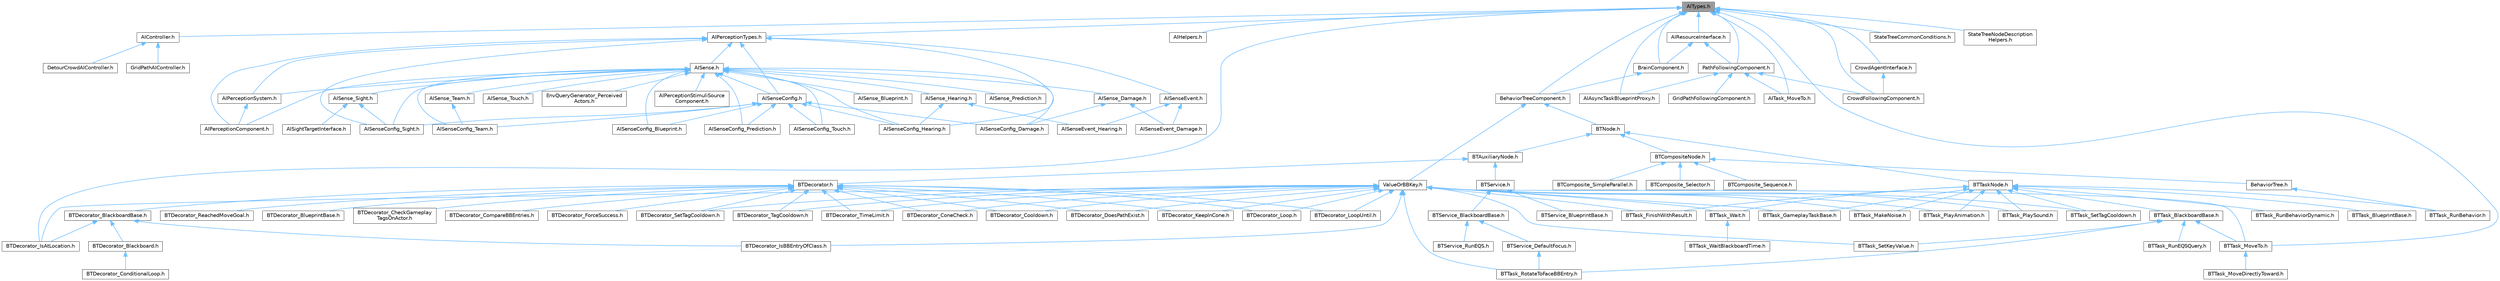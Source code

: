 digraph "AITypes.h"
{
 // INTERACTIVE_SVG=YES
 // LATEX_PDF_SIZE
  bgcolor="transparent";
  edge [fontname=Helvetica,fontsize=10,labelfontname=Helvetica,labelfontsize=10];
  node [fontname=Helvetica,fontsize=10,shape=box,height=0.2,width=0.4];
  Node1 [id="Node000001",label="AITypes.h",height=0.2,width=0.4,color="gray40", fillcolor="grey60", style="filled", fontcolor="black",tooltip=" "];
  Node1 -> Node2 [id="edge1_Node000001_Node000002",dir="back",color="steelblue1",style="solid",tooltip=" "];
  Node2 [id="Node000002",label="AIAsyncTaskBlueprintProxy.h",height=0.2,width=0.4,color="grey40", fillcolor="white", style="filled",URL="$db/d07/AIAsyncTaskBlueprintProxy_8h.html",tooltip=" "];
  Node1 -> Node3 [id="edge2_Node000001_Node000003",dir="back",color="steelblue1",style="solid",tooltip=" "];
  Node3 [id="Node000003",label="AIController.h",height=0.2,width=0.4,color="grey40", fillcolor="white", style="filled",URL="$d7/dd8/AIController_8h.html",tooltip=" "];
  Node3 -> Node4 [id="edge3_Node000003_Node000004",dir="back",color="steelblue1",style="solid",tooltip=" "];
  Node4 [id="Node000004",label="DetourCrowdAIController.h",height=0.2,width=0.4,color="grey40", fillcolor="white", style="filled",URL="$d0/d1e/DetourCrowdAIController_8h.html",tooltip=" "];
  Node3 -> Node5 [id="edge4_Node000003_Node000005",dir="back",color="steelblue1",style="solid",tooltip=" "];
  Node5 [id="Node000005",label="GridPathAIController.h",height=0.2,width=0.4,color="grey40", fillcolor="white", style="filled",URL="$d9/daa/GridPathAIController_8h.html",tooltip=" "];
  Node1 -> Node6 [id="edge5_Node000001_Node000006",dir="back",color="steelblue1",style="solid",tooltip=" "];
  Node6 [id="Node000006",label="AIHelpers.h",height=0.2,width=0.4,color="grey40", fillcolor="white", style="filled",URL="$d1/d0d/AIHelpers_8h.html",tooltip=" "];
  Node1 -> Node7 [id="edge6_Node000001_Node000007",dir="back",color="steelblue1",style="solid",tooltip=" "];
  Node7 [id="Node000007",label="AIPerceptionTypes.h",height=0.2,width=0.4,color="grey40", fillcolor="white", style="filled",URL="$de/d00/AIPerceptionTypes_8h.html",tooltip=" "];
  Node7 -> Node8 [id="edge7_Node000007_Node000008",dir="back",color="steelblue1",style="solid",tooltip=" "];
  Node8 [id="Node000008",label="AIPerceptionComponent.h",height=0.2,width=0.4,color="grey40", fillcolor="white", style="filled",URL="$d6/d0a/AIPerceptionComponent_8h.html",tooltip=" "];
  Node7 -> Node9 [id="edge8_Node000007_Node000009",dir="back",color="steelblue1",style="solid",tooltip=" "];
  Node9 [id="Node000009",label="AIPerceptionSystem.h",height=0.2,width=0.4,color="grey40", fillcolor="white", style="filled",URL="$d0/d08/AIPerceptionSystem_8h.html",tooltip=" "];
  Node9 -> Node8 [id="edge9_Node000009_Node000008",dir="back",color="steelblue1",style="solid",tooltip=" "];
  Node7 -> Node10 [id="edge10_Node000007_Node000010",dir="back",color="steelblue1",style="solid",tooltip=" "];
  Node10 [id="Node000010",label="AISense.h",height=0.2,width=0.4,color="grey40", fillcolor="white", style="filled",URL="$d3/dbd/AISense_8h.html",tooltip=" "];
  Node10 -> Node8 [id="edge11_Node000010_Node000008",dir="back",color="steelblue1",style="solid",tooltip=" "];
  Node10 -> Node11 [id="edge12_Node000010_Node000011",dir="back",color="steelblue1",style="solid",tooltip=" "];
  Node11 [id="Node000011",label="AIPerceptionStimuliSource\lComponent.h",height=0.2,width=0.4,color="grey40", fillcolor="white", style="filled",URL="$df/da3/AIPerceptionStimuliSourceComponent_8h.html",tooltip=" "];
  Node10 -> Node9 [id="edge13_Node000010_Node000009",dir="back",color="steelblue1",style="solid",tooltip=" "];
  Node10 -> Node12 [id="edge14_Node000010_Node000012",dir="back",color="steelblue1",style="solid",tooltip=" "];
  Node12 [id="Node000012",label="AISenseConfig.h",height=0.2,width=0.4,color="grey40", fillcolor="white", style="filled",URL="$d4/d73/AISenseConfig_8h.html",tooltip=" "];
  Node12 -> Node13 [id="edge15_Node000012_Node000013",dir="back",color="steelblue1",style="solid",tooltip=" "];
  Node13 [id="Node000013",label="AISenseConfig_Blueprint.h",height=0.2,width=0.4,color="grey40", fillcolor="white", style="filled",URL="$d7/ddf/AISenseConfig__Blueprint_8h.html",tooltip=" "];
  Node12 -> Node14 [id="edge16_Node000012_Node000014",dir="back",color="steelblue1",style="solid",tooltip=" "];
  Node14 [id="Node000014",label="AISenseConfig_Damage.h",height=0.2,width=0.4,color="grey40", fillcolor="white", style="filled",URL="$d4/d13/AISenseConfig__Damage_8h.html",tooltip=" "];
  Node12 -> Node15 [id="edge17_Node000012_Node000015",dir="back",color="steelblue1",style="solid",tooltip=" "];
  Node15 [id="Node000015",label="AISenseConfig_Hearing.h",height=0.2,width=0.4,color="grey40", fillcolor="white", style="filled",URL="$df/d81/AISenseConfig__Hearing_8h.html",tooltip=" "];
  Node12 -> Node16 [id="edge18_Node000012_Node000016",dir="back",color="steelblue1",style="solid",tooltip=" "];
  Node16 [id="Node000016",label="AISenseConfig_Prediction.h",height=0.2,width=0.4,color="grey40", fillcolor="white", style="filled",URL="$d2/d6e/AISenseConfig__Prediction_8h.html",tooltip=" "];
  Node12 -> Node17 [id="edge19_Node000012_Node000017",dir="back",color="steelblue1",style="solid",tooltip=" "];
  Node17 [id="Node000017",label="AISenseConfig_Sight.h",height=0.2,width=0.4,color="grey40", fillcolor="white", style="filled",URL="$d7/d17/AISenseConfig__Sight_8h.html",tooltip=" "];
  Node12 -> Node18 [id="edge20_Node000012_Node000018",dir="back",color="steelblue1",style="solid",tooltip=" "];
  Node18 [id="Node000018",label="AISenseConfig_Team.h",height=0.2,width=0.4,color="grey40", fillcolor="white", style="filled",URL="$dc/daf/AISenseConfig__Team_8h.html",tooltip=" "];
  Node12 -> Node19 [id="edge21_Node000012_Node000019",dir="back",color="steelblue1",style="solid",tooltip=" "];
  Node19 [id="Node000019",label="AISenseConfig_Touch.h",height=0.2,width=0.4,color="grey40", fillcolor="white", style="filled",URL="$df/d3a/AISenseConfig__Touch_8h.html",tooltip=" "];
  Node10 -> Node13 [id="edge22_Node000010_Node000013",dir="back",color="steelblue1",style="solid",tooltip=" "];
  Node10 -> Node14 [id="edge23_Node000010_Node000014",dir="back",color="steelblue1",style="solid",tooltip=" "];
  Node10 -> Node15 [id="edge24_Node000010_Node000015",dir="back",color="steelblue1",style="solid",tooltip=" "];
  Node10 -> Node16 [id="edge25_Node000010_Node000016",dir="back",color="steelblue1",style="solid",tooltip=" "];
  Node10 -> Node17 [id="edge26_Node000010_Node000017",dir="back",color="steelblue1",style="solid",tooltip=" "];
  Node10 -> Node18 [id="edge27_Node000010_Node000018",dir="back",color="steelblue1",style="solid",tooltip=" "];
  Node10 -> Node19 [id="edge28_Node000010_Node000019",dir="back",color="steelblue1",style="solid",tooltip=" "];
  Node10 -> Node20 [id="edge29_Node000010_Node000020",dir="back",color="steelblue1",style="solid",tooltip=" "];
  Node20 [id="Node000020",label="AISense_Blueprint.h",height=0.2,width=0.4,color="grey40", fillcolor="white", style="filled",URL="$d6/d30/AISense__Blueprint_8h.html",tooltip=" "];
  Node10 -> Node21 [id="edge30_Node000010_Node000021",dir="back",color="steelblue1",style="solid",tooltip=" "];
  Node21 [id="Node000021",label="AISense_Damage.h",height=0.2,width=0.4,color="grey40", fillcolor="white", style="filled",URL="$dd/d37/AISense__Damage_8h.html",tooltip=" "];
  Node21 -> Node14 [id="edge31_Node000021_Node000014",dir="back",color="steelblue1",style="solid",tooltip=" "];
  Node21 -> Node22 [id="edge32_Node000021_Node000022",dir="back",color="steelblue1",style="solid",tooltip=" "];
  Node22 [id="Node000022",label="AISenseEvent_Damage.h",height=0.2,width=0.4,color="grey40", fillcolor="white", style="filled",URL="$db/d23/AISenseEvent__Damage_8h.html",tooltip=" "];
  Node10 -> Node23 [id="edge33_Node000010_Node000023",dir="back",color="steelblue1",style="solid",tooltip=" "];
  Node23 [id="Node000023",label="AISense_Hearing.h",height=0.2,width=0.4,color="grey40", fillcolor="white", style="filled",URL="$dc/d03/AISense__Hearing_8h.html",tooltip=" "];
  Node23 -> Node15 [id="edge34_Node000023_Node000015",dir="back",color="steelblue1",style="solid",tooltip=" "];
  Node23 -> Node24 [id="edge35_Node000023_Node000024",dir="back",color="steelblue1",style="solid",tooltip=" "];
  Node24 [id="Node000024",label="AISenseEvent_Hearing.h",height=0.2,width=0.4,color="grey40", fillcolor="white", style="filled",URL="$df/d3a/AISenseEvent__Hearing_8h.html",tooltip=" "];
  Node10 -> Node25 [id="edge36_Node000010_Node000025",dir="back",color="steelblue1",style="solid",tooltip=" "];
  Node25 [id="Node000025",label="AISense_Prediction.h",height=0.2,width=0.4,color="grey40", fillcolor="white", style="filled",URL="$d4/de0/AISense__Prediction_8h.html",tooltip=" "];
  Node10 -> Node26 [id="edge37_Node000010_Node000026",dir="back",color="steelblue1",style="solid",tooltip=" "];
  Node26 [id="Node000026",label="AISense_Sight.h",height=0.2,width=0.4,color="grey40", fillcolor="white", style="filled",URL="$d7/d6f/AISense__Sight_8h.html",tooltip=" "];
  Node26 -> Node17 [id="edge38_Node000026_Node000017",dir="back",color="steelblue1",style="solid",tooltip=" "];
  Node26 -> Node27 [id="edge39_Node000026_Node000027",dir="back",color="steelblue1",style="solid",tooltip=" "];
  Node27 [id="Node000027",label="AISightTargetInterface.h",height=0.2,width=0.4,color="grey40", fillcolor="white", style="filled",URL="$d0/dd7/AISightTargetInterface_8h.html",tooltip=" "];
  Node10 -> Node28 [id="edge40_Node000010_Node000028",dir="back",color="steelblue1",style="solid",tooltip=" "];
  Node28 [id="Node000028",label="AISense_Team.h",height=0.2,width=0.4,color="grey40", fillcolor="white", style="filled",URL="$d7/d7a/AISense__Team_8h.html",tooltip=" "];
  Node28 -> Node18 [id="edge41_Node000028_Node000018",dir="back",color="steelblue1",style="solid",tooltip=" "];
  Node10 -> Node29 [id="edge42_Node000010_Node000029",dir="back",color="steelblue1",style="solid",tooltip=" "];
  Node29 [id="Node000029",label="AISense_Touch.h",height=0.2,width=0.4,color="grey40", fillcolor="white", style="filled",URL="$d6/db4/AISense__Touch_8h.html",tooltip=" "];
  Node10 -> Node30 [id="edge43_Node000010_Node000030",dir="back",color="steelblue1",style="solid",tooltip=" "];
  Node30 [id="Node000030",label="EnvQueryGenerator_Perceived\lActors.h",height=0.2,width=0.4,color="grey40", fillcolor="white", style="filled",URL="$db/d42/EnvQueryGenerator__PerceivedActors_8h.html",tooltip=" "];
  Node7 -> Node12 [id="edge44_Node000007_Node000012",dir="back",color="steelblue1",style="solid",tooltip=" "];
  Node7 -> Node15 [id="edge45_Node000007_Node000015",dir="back",color="steelblue1",style="solid",tooltip=" "];
  Node7 -> Node17 [id="edge46_Node000007_Node000017",dir="back",color="steelblue1",style="solid",tooltip=" "];
  Node7 -> Node31 [id="edge47_Node000007_Node000031",dir="back",color="steelblue1",style="solid",tooltip=" "];
  Node31 [id="Node000031",label="AISenseEvent.h",height=0.2,width=0.4,color="grey40", fillcolor="white", style="filled",URL="$de/d44/AISenseEvent_8h.html",tooltip=" "];
  Node31 -> Node22 [id="edge48_Node000031_Node000022",dir="back",color="steelblue1",style="solid",tooltip=" "];
  Node31 -> Node24 [id="edge49_Node000031_Node000024",dir="back",color="steelblue1",style="solid",tooltip=" "];
  Node1 -> Node32 [id="edge50_Node000001_Node000032",dir="back",color="steelblue1",style="solid",tooltip=" "];
  Node32 [id="Node000032",label="AIResourceInterface.h",height=0.2,width=0.4,color="grey40", fillcolor="white", style="filled",URL="$dd/d0d/AIResourceInterface_8h.html",tooltip=" "];
  Node32 -> Node33 [id="edge51_Node000032_Node000033",dir="back",color="steelblue1",style="solid",tooltip=" "];
  Node33 [id="Node000033",label="BrainComponent.h",height=0.2,width=0.4,color="grey40", fillcolor="white", style="filled",URL="$d6/dc0/BrainComponent_8h.html",tooltip=" "];
  Node33 -> Node34 [id="edge52_Node000033_Node000034",dir="back",color="steelblue1",style="solid",tooltip=" "];
  Node34 [id="Node000034",label="BehaviorTreeComponent.h",height=0.2,width=0.4,color="grey40", fillcolor="white", style="filled",URL="$dc/d7b/BehaviorTreeComponent_8h.html",tooltip=" "];
  Node34 -> Node35 [id="edge53_Node000034_Node000035",dir="back",color="steelblue1",style="solid",tooltip=" "];
  Node35 [id="Node000035",label="BTNode.h",height=0.2,width=0.4,color="grey40", fillcolor="white", style="filled",URL="$d2/df3/BTNode_8h.html",tooltip=" "];
  Node35 -> Node36 [id="edge54_Node000035_Node000036",dir="back",color="steelblue1",style="solid",tooltip=" "];
  Node36 [id="Node000036",label="BTAuxiliaryNode.h",height=0.2,width=0.4,color="grey40", fillcolor="white", style="filled",URL="$d3/dfb/BTAuxiliaryNode_8h.html",tooltip=" "];
  Node36 -> Node37 [id="edge55_Node000036_Node000037",dir="back",color="steelblue1",style="solid",tooltip=" "];
  Node37 [id="Node000037",label="BTDecorator.h",height=0.2,width=0.4,color="grey40", fillcolor="white", style="filled",URL="$d3/db9/BTDecorator_8h.html",tooltip=" "];
  Node37 -> Node38 [id="edge56_Node000037_Node000038",dir="back",color="steelblue1",style="solid",tooltip=" "];
  Node38 [id="Node000038",label="BTDecorator_BlackboardBase.h",height=0.2,width=0.4,color="grey40", fillcolor="white", style="filled",URL="$d5/d72/BTDecorator__BlackboardBase_8h.html",tooltip=" "];
  Node38 -> Node39 [id="edge57_Node000038_Node000039",dir="back",color="steelblue1",style="solid",tooltip=" "];
  Node39 [id="Node000039",label="BTDecorator_Blackboard.h",height=0.2,width=0.4,color="grey40", fillcolor="white", style="filled",URL="$dd/d82/BTDecorator__Blackboard_8h.html",tooltip=" "];
  Node39 -> Node40 [id="edge58_Node000039_Node000040",dir="back",color="steelblue1",style="solid",tooltip=" "];
  Node40 [id="Node000040",label="BTDecorator_ConditionalLoop.h",height=0.2,width=0.4,color="grey40", fillcolor="white", style="filled",URL="$d6/d77/BTDecorator__ConditionalLoop_8h.html",tooltip=" "];
  Node38 -> Node41 [id="edge59_Node000038_Node000041",dir="back",color="steelblue1",style="solid",tooltip=" "];
  Node41 [id="Node000041",label="BTDecorator_IsAtLocation.h",height=0.2,width=0.4,color="grey40", fillcolor="white", style="filled",URL="$dd/d6b/BTDecorator__IsAtLocation_8h.html",tooltip=" "];
  Node38 -> Node42 [id="edge60_Node000038_Node000042",dir="back",color="steelblue1",style="solid",tooltip=" "];
  Node42 [id="Node000042",label="BTDecorator_IsBBEntryOfClass.h",height=0.2,width=0.4,color="grey40", fillcolor="white", style="filled",URL="$db/db2/BTDecorator__IsBBEntryOfClass_8h.html",tooltip=" "];
  Node37 -> Node43 [id="edge61_Node000037_Node000043",dir="back",color="steelblue1",style="solid",tooltip=" "];
  Node43 [id="Node000043",label="BTDecorator_BlueprintBase.h",height=0.2,width=0.4,color="grey40", fillcolor="white", style="filled",URL="$db/d39/BTDecorator__BlueprintBase_8h.html",tooltip=" "];
  Node37 -> Node44 [id="edge62_Node000037_Node000044",dir="back",color="steelblue1",style="solid",tooltip=" "];
  Node44 [id="Node000044",label="BTDecorator_CheckGameplay\lTagsOnActor.h",height=0.2,width=0.4,color="grey40", fillcolor="white", style="filled",URL="$d5/deb/BTDecorator__CheckGameplayTagsOnActor_8h.html",tooltip=" "];
  Node37 -> Node45 [id="edge63_Node000037_Node000045",dir="back",color="steelblue1",style="solid",tooltip=" "];
  Node45 [id="Node000045",label="BTDecorator_CompareBBEntries.h",height=0.2,width=0.4,color="grey40", fillcolor="white", style="filled",URL="$d9/d80/BTDecorator__CompareBBEntries_8h.html",tooltip=" "];
  Node37 -> Node46 [id="edge64_Node000037_Node000046",dir="back",color="steelblue1",style="solid",tooltip=" "];
  Node46 [id="Node000046",label="BTDecorator_ConeCheck.h",height=0.2,width=0.4,color="grey40", fillcolor="white", style="filled",URL="$dd/d41/BTDecorator__ConeCheck_8h.html",tooltip=" "];
  Node37 -> Node47 [id="edge65_Node000037_Node000047",dir="back",color="steelblue1",style="solid",tooltip=" "];
  Node47 [id="Node000047",label="BTDecorator_Cooldown.h",height=0.2,width=0.4,color="grey40", fillcolor="white", style="filled",URL="$d5/d82/BTDecorator__Cooldown_8h.html",tooltip=" "];
  Node37 -> Node48 [id="edge66_Node000037_Node000048",dir="back",color="steelblue1",style="solid",tooltip=" "];
  Node48 [id="Node000048",label="BTDecorator_DoesPathExist.h",height=0.2,width=0.4,color="grey40", fillcolor="white", style="filled",URL="$d2/d5c/BTDecorator__DoesPathExist_8h.html",tooltip=" "];
  Node37 -> Node49 [id="edge67_Node000037_Node000049",dir="back",color="steelblue1",style="solid",tooltip=" "];
  Node49 [id="Node000049",label="BTDecorator_ForceSuccess.h",height=0.2,width=0.4,color="grey40", fillcolor="white", style="filled",URL="$d2/dfb/BTDecorator__ForceSuccess_8h.html",tooltip=" "];
  Node37 -> Node50 [id="edge68_Node000037_Node000050",dir="back",color="steelblue1",style="solid",tooltip=" "];
  Node50 [id="Node000050",label="BTDecorator_KeepInCone.h",height=0.2,width=0.4,color="grey40", fillcolor="white", style="filled",URL="$d6/dea/BTDecorator__KeepInCone_8h.html",tooltip=" "];
  Node37 -> Node51 [id="edge69_Node000037_Node000051",dir="back",color="steelblue1",style="solid",tooltip=" "];
  Node51 [id="Node000051",label="BTDecorator_Loop.h",height=0.2,width=0.4,color="grey40", fillcolor="white", style="filled",URL="$d1/ddb/BTDecorator__Loop_8h.html",tooltip=" "];
  Node37 -> Node52 [id="edge70_Node000037_Node000052",dir="back",color="steelblue1",style="solid",tooltip=" "];
  Node52 [id="Node000052",label="BTDecorator_LoopUntil.h",height=0.2,width=0.4,color="grey40", fillcolor="white", style="filled",URL="$d2/d65/BTDecorator__LoopUntil_8h.html",tooltip=" "];
  Node37 -> Node53 [id="edge71_Node000037_Node000053",dir="back",color="steelblue1",style="solid",tooltip=" "];
  Node53 [id="Node000053",label="BTDecorator_ReachedMoveGoal.h",height=0.2,width=0.4,color="grey40", fillcolor="white", style="filled",URL="$da/d7c/BTDecorator__ReachedMoveGoal_8h.html",tooltip=" "];
  Node37 -> Node54 [id="edge72_Node000037_Node000054",dir="back",color="steelblue1",style="solid",tooltip=" "];
  Node54 [id="Node000054",label="BTDecorator_SetTagCooldown.h",height=0.2,width=0.4,color="grey40", fillcolor="white", style="filled",URL="$d9/dfe/BTDecorator__SetTagCooldown_8h.html",tooltip=" "];
  Node37 -> Node55 [id="edge73_Node000037_Node000055",dir="back",color="steelblue1",style="solid",tooltip=" "];
  Node55 [id="Node000055",label="BTDecorator_TagCooldown.h",height=0.2,width=0.4,color="grey40", fillcolor="white", style="filled",URL="$d0/d4a/BTDecorator__TagCooldown_8h.html",tooltip=" "];
  Node37 -> Node56 [id="edge74_Node000037_Node000056",dir="back",color="steelblue1",style="solid",tooltip=" "];
  Node56 [id="Node000056",label="BTDecorator_TimeLimit.h",height=0.2,width=0.4,color="grey40", fillcolor="white", style="filled",URL="$d4/dc0/BTDecorator__TimeLimit_8h.html",tooltip=" "];
  Node36 -> Node57 [id="edge75_Node000036_Node000057",dir="back",color="steelblue1",style="solid",tooltip=" "];
  Node57 [id="Node000057",label="BTService.h",height=0.2,width=0.4,color="grey40", fillcolor="white", style="filled",URL="$d8/d95/BTService_8h.html",tooltip=" "];
  Node57 -> Node58 [id="edge76_Node000057_Node000058",dir="back",color="steelblue1",style="solid",tooltip=" "];
  Node58 [id="Node000058",label="BTService_BlackboardBase.h",height=0.2,width=0.4,color="grey40", fillcolor="white", style="filled",URL="$dd/db9/BTService__BlackboardBase_8h.html",tooltip=" "];
  Node58 -> Node59 [id="edge77_Node000058_Node000059",dir="back",color="steelblue1",style="solid",tooltip=" "];
  Node59 [id="Node000059",label="BTService_DefaultFocus.h",height=0.2,width=0.4,color="grey40", fillcolor="white", style="filled",URL="$d4/d17/BTService__DefaultFocus_8h.html",tooltip=" "];
  Node59 -> Node60 [id="edge78_Node000059_Node000060",dir="back",color="steelblue1",style="solid",tooltip=" "];
  Node60 [id="Node000060",label="BTTask_RotateToFaceBBEntry.h",height=0.2,width=0.4,color="grey40", fillcolor="white", style="filled",URL="$d3/d07/BTTask__RotateToFaceBBEntry_8h.html",tooltip=" "];
  Node58 -> Node61 [id="edge79_Node000058_Node000061",dir="back",color="steelblue1",style="solid",tooltip=" "];
  Node61 [id="Node000061",label="BTService_RunEQS.h",height=0.2,width=0.4,color="grey40", fillcolor="white", style="filled",URL="$d9/d8e/BTService__RunEQS_8h.html",tooltip=" "];
  Node57 -> Node62 [id="edge80_Node000057_Node000062",dir="back",color="steelblue1",style="solid",tooltip=" "];
  Node62 [id="Node000062",label="BTService_BlueprintBase.h",height=0.2,width=0.4,color="grey40", fillcolor="white", style="filled",URL="$d0/dd7/BTService__BlueprintBase_8h.html",tooltip=" "];
  Node35 -> Node63 [id="edge81_Node000035_Node000063",dir="back",color="steelblue1",style="solid",tooltip=" "];
  Node63 [id="Node000063",label="BTCompositeNode.h",height=0.2,width=0.4,color="grey40", fillcolor="white", style="filled",URL="$db/d01/BTCompositeNode_8h.html",tooltip=" "];
  Node63 -> Node64 [id="edge82_Node000063_Node000064",dir="back",color="steelblue1",style="solid",tooltip=" "];
  Node64 [id="Node000064",label="BTComposite_Selector.h",height=0.2,width=0.4,color="grey40", fillcolor="white", style="filled",URL="$d3/daa/BTComposite__Selector_8h.html",tooltip=" "];
  Node63 -> Node65 [id="edge83_Node000063_Node000065",dir="back",color="steelblue1",style="solid",tooltip=" "];
  Node65 [id="Node000065",label="BTComposite_Sequence.h",height=0.2,width=0.4,color="grey40", fillcolor="white", style="filled",URL="$d0/d10/BTComposite__Sequence_8h.html",tooltip=" "];
  Node63 -> Node66 [id="edge84_Node000063_Node000066",dir="back",color="steelblue1",style="solid",tooltip=" "];
  Node66 [id="Node000066",label="BTComposite_SimpleParallel.h",height=0.2,width=0.4,color="grey40", fillcolor="white", style="filled",URL="$dc/dc6/BTComposite__SimpleParallel_8h.html",tooltip=" "];
  Node63 -> Node67 [id="edge85_Node000063_Node000067",dir="back",color="steelblue1",style="solid",tooltip=" "];
  Node67 [id="Node000067",label="BehaviorTree.h",height=0.2,width=0.4,color="grey40", fillcolor="white", style="filled",URL="$db/db6/BehaviorTree_8h.html",tooltip=" "];
  Node67 -> Node68 [id="edge86_Node000067_Node000068",dir="back",color="steelblue1",style="solid",tooltip=" "];
  Node68 [id="Node000068",label="BTTask_RunBehavior.h",height=0.2,width=0.4,color="grey40", fillcolor="white", style="filled",URL="$df/def/BTTask__RunBehavior_8h.html",tooltip=" "];
  Node35 -> Node69 [id="edge87_Node000035_Node000069",dir="back",color="steelblue1",style="solid",tooltip=" "];
  Node69 [id="Node000069",label="BTTaskNode.h",height=0.2,width=0.4,color="grey40", fillcolor="white", style="filled",URL="$d2/d10/BTTaskNode_8h.html",tooltip=" "];
  Node69 -> Node70 [id="edge88_Node000069_Node000070",dir="back",color="steelblue1",style="solid",tooltip=" "];
  Node70 [id="Node000070",label="BTTask_BlackboardBase.h",height=0.2,width=0.4,color="grey40", fillcolor="white", style="filled",URL="$dc/d82/BTTask__BlackboardBase_8h.html",tooltip=" "];
  Node70 -> Node71 [id="edge89_Node000070_Node000071",dir="back",color="steelblue1",style="solid",tooltip=" "];
  Node71 [id="Node000071",label="BTTask_MoveTo.h",height=0.2,width=0.4,color="grey40", fillcolor="white", style="filled",URL="$d7/d8b/BTTask__MoveTo_8h.html",tooltip=" "];
  Node71 -> Node72 [id="edge90_Node000071_Node000072",dir="back",color="steelblue1",style="solid",tooltip=" "];
  Node72 [id="Node000072",label="BTTask_MoveDirectlyToward.h",height=0.2,width=0.4,color="grey40", fillcolor="white", style="filled",URL="$d8/dac/BTTask__MoveDirectlyToward_8h.html",tooltip=" "];
  Node70 -> Node60 [id="edge91_Node000070_Node000060",dir="back",color="steelblue1",style="solid",tooltip=" "];
  Node70 -> Node73 [id="edge92_Node000070_Node000073",dir="back",color="steelblue1",style="solid",tooltip=" "];
  Node73 [id="Node000073",label="BTTask_RunEQSQuery.h",height=0.2,width=0.4,color="grey40", fillcolor="white", style="filled",URL="$d2/d3f/BTTask__RunEQSQuery_8h.html",tooltip=" "];
  Node70 -> Node74 [id="edge93_Node000070_Node000074",dir="back",color="steelblue1",style="solid",tooltip=" "];
  Node74 [id="Node000074",label="BTTask_SetKeyValue.h",height=0.2,width=0.4,color="grey40", fillcolor="white", style="filled",URL="$df/d17/BTTask__SetKeyValue_8h.html",tooltip=" "];
  Node69 -> Node75 [id="edge94_Node000069_Node000075",dir="back",color="steelblue1",style="solid",tooltip=" "];
  Node75 [id="Node000075",label="BTTask_BlueprintBase.h",height=0.2,width=0.4,color="grey40", fillcolor="white", style="filled",URL="$d8/d13/BTTask__BlueprintBase_8h.html",tooltip=" "];
  Node69 -> Node76 [id="edge95_Node000069_Node000076",dir="back",color="steelblue1",style="solid",tooltip=" "];
  Node76 [id="Node000076",label="BTTask_FinishWithResult.h",height=0.2,width=0.4,color="grey40", fillcolor="white", style="filled",URL="$dd/dbf/BTTask__FinishWithResult_8h.html",tooltip=" "];
  Node69 -> Node77 [id="edge96_Node000069_Node000077",dir="back",color="steelblue1",style="solid",tooltip=" "];
  Node77 [id="Node000077",label="BTTask_GameplayTaskBase.h",height=0.2,width=0.4,color="grey40", fillcolor="white", style="filled",URL="$df/d1a/BTTask__GameplayTaskBase_8h.html",tooltip=" "];
  Node69 -> Node78 [id="edge97_Node000069_Node000078",dir="back",color="steelblue1",style="solid",tooltip=" "];
  Node78 [id="Node000078",label="BTTask_MakeNoise.h",height=0.2,width=0.4,color="grey40", fillcolor="white", style="filled",URL="$d8/d21/BTTask__MakeNoise_8h.html",tooltip=" "];
  Node69 -> Node79 [id="edge98_Node000069_Node000079",dir="back",color="steelblue1",style="solid",tooltip=" "];
  Node79 [id="Node000079",label="BTTask_PlayAnimation.h",height=0.2,width=0.4,color="grey40", fillcolor="white", style="filled",URL="$db/d8d/BTTask__PlayAnimation_8h.html",tooltip=" "];
  Node69 -> Node80 [id="edge99_Node000069_Node000080",dir="back",color="steelblue1",style="solid",tooltip=" "];
  Node80 [id="Node000080",label="BTTask_PlaySound.h",height=0.2,width=0.4,color="grey40", fillcolor="white", style="filled",URL="$d8/d54/BTTask__PlaySound_8h.html",tooltip=" "];
  Node69 -> Node68 [id="edge100_Node000069_Node000068",dir="back",color="steelblue1",style="solid",tooltip=" "];
  Node69 -> Node81 [id="edge101_Node000069_Node000081",dir="back",color="steelblue1",style="solid",tooltip=" "];
  Node81 [id="Node000081",label="BTTask_RunBehaviorDynamic.h",height=0.2,width=0.4,color="grey40", fillcolor="white", style="filled",URL="$db/d75/BTTask__RunBehaviorDynamic_8h.html",tooltip=" "];
  Node69 -> Node82 [id="edge102_Node000069_Node000082",dir="back",color="steelblue1",style="solid",tooltip=" "];
  Node82 [id="Node000082",label="BTTask_SetTagCooldown.h",height=0.2,width=0.4,color="grey40", fillcolor="white", style="filled",URL="$d7/d84/BTTask__SetTagCooldown_8h.html",tooltip=" "];
  Node69 -> Node83 [id="edge103_Node000069_Node000083",dir="back",color="steelblue1",style="solid",tooltip=" "];
  Node83 [id="Node000083",label="BTTask_Wait.h",height=0.2,width=0.4,color="grey40", fillcolor="white", style="filled",URL="$d6/d5f/BTTask__Wait_8h.html",tooltip=" "];
  Node83 -> Node84 [id="edge104_Node000083_Node000084",dir="back",color="steelblue1",style="solid",tooltip=" "];
  Node84 [id="Node000084",label="BTTask_WaitBlackboardTime.h",height=0.2,width=0.4,color="grey40", fillcolor="white", style="filled",URL="$d5/d02/BTTask__WaitBlackboardTime_8h.html",tooltip=" "];
  Node34 -> Node85 [id="edge105_Node000034_Node000085",dir="back",color="steelblue1",style="solid",tooltip=" "];
  Node85 [id="Node000085",label="ValueOrBBKey.h",height=0.2,width=0.4,color="grey40", fillcolor="white", style="filled",URL="$d4/d32/ValueOrBBKey_8h.html",tooltip=" "];
  Node85 -> Node46 [id="edge106_Node000085_Node000046",dir="back",color="steelblue1",style="solid",tooltip=" "];
  Node85 -> Node47 [id="edge107_Node000085_Node000047",dir="back",color="steelblue1",style="solid",tooltip=" "];
  Node85 -> Node48 [id="edge108_Node000085_Node000048",dir="back",color="steelblue1",style="solid",tooltip=" "];
  Node85 -> Node41 [id="edge109_Node000085_Node000041",dir="back",color="steelblue1",style="solid",tooltip=" "];
  Node85 -> Node42 [id="edge110_Node000085_Node000042",dir="back",color="steelblue1",style="solid",tooltip=" "];
  Node85 -> Node50 [id="edge111_Node000085_Node000050",dir="back",color="steelblue1",style="solid",tooltip=" "];
  Node85 -> Node51 [id="edge112_Node000085_Node000051",dir="back",color="steelblue1",style="solid",tooltip=" "];
  Node85 -> Node52 [id="edge113_Node000085_Node000052",dir="back",color="steelblue1",style="solid",tooltip=" "];
  Node85 -> Node54 [id="edge114_Node000085_Node000054",dir="back",color="steelblue1",style="solid",tooltip=" "];
  Node85 -> Node55 [id="edge115_Node000085_Node000055",dir="back",color="steelblue1",style="solid",tooltip=" "];
  Node85 -> Node56 [id="edge116_Node000085_Node000056",dir="back",color="steelblue1",style="solid",tooltip=" "];
  Node85 -> Node76 [id="edge117_Node000085_Node000076",dir="back",color="steelblue1",style="solid",tooltip=" "];
  Node85 -> Node77 [id="edge118_Node000085_Node000077",dir="back",color="steelblue1",style="solid",tooltip=" "];
  Node85 -> Node78 [id="edge119_Node000085_Node000078",dir="back",color="steelblue1",style="solid",tooltip=" "];
  Node85 -> Node71 [id="edge120_Node000085_Node000071",dir="back",color="steelblue1",style="solid",tooltip=" "];
  Node85 -> Node79 [id="edge121_Node000085_Node000079",dir="back",color="steelblue1",style="solid",tooltip=" "];
  Node85 -> Node80 [id="edge122_Node000085_Node000080",dir="back",color="steelblue1",style="solid",tooltip=" "];
  Node85 -> Node60 [id="edge123_Node000085_Node000060",dir="back",color="steelblue1",style="solid",tooltip=" "];
  Node85 -> Node74 [id="edge124_Node000085_Node000074",dir="back",color="steelblue1",style="solid",tooltip=" "];
  Node85 -> Node82 [id="edge125_Node000085_Node000082",dir="back",color="steelblue1",style="solid",tooltip=" "];
  Node85 -> Node83 [id="edge126_Node000085_Node000083",dir="back",color="steelblue1",style="solid",tooltip=" "];
  Node32 -> Node86 [id="edge127_Node000032_Node000086",dir="back",color="steelblue1",style="solid",tooltip=" "];
  Node86 [id="Node000086",label="PathFollowingComponent.h",height=0.2,width=0.4,color="grey40", fillcolor="white", style="filled",URL="$d5/d0b/PathFollowingComponent_8h.html",tooltip=" "];
  Node86 -> Node2 [id="edge128_Node000086_Node000002",dir="back",color="steelblue1",style="solid",tooltip=" "];
  Node86 -> Node87 [id="edge129_Node000086_Node000087",dir="back",color="steelblue1",style="solid",tooltip=" "];
  Node87 [id="Node000087",label="AITask_MoveTo.h",height=0.2,width=0.4,color="grey40", fillcolor="white", style="filled",URL="$d4/dc4/AITask__MoveTo_8h.html",tooltip=" "];
  Node86 -> Node88 [id="edge130_Node000086_Node000088",dir="back",color="steelblue1",style="solid",tooltip=" "];
  Node88 [id="Node000088",label="CrowdFollowingComponent.h",height=0.2,width=0.4,color="grey40", fillcolor="white", style="filled",URL="$db/d23/CrowdFollowingComponent_8h.html",tooltip=" "];
  Node86 -> Node89 [id="edge131_Node000086_Node000089",dir="back",color="steelblue1",style="solid",tooltip=" "];
  Node89 [id="Node000089",label="GridPathFollowingComponent.h",height=0.2,width=0.4,color="grey40", fillcolor="white", style="filled",URL="$d9/d84/GridPathFollowingComponent_8h.html",tooltip=" "];
  Node1 -> Node87 [id="edge132_Node000001_Node000087",dir="back",color="steelblue1",style="solid",tooltip=" "];
  Node1 -> Node41 [id="edge133_Node000001_Node000041",dir="back",color="steelblue1",style="solid",tooltip=" "];
  Node1 -> Node71 [id="edge134_Node000001_Node000071",dir="back",color="steelblue1",style="solid",tooltip=" "];
  Node1 -> Node34 [id="edge135_Node000001_Node000034",dir="back",color="steelblue1",style="solid",tooltip=" "];
  Node1 -> Node33 [id="edge136_Node000001_Node000033",dir="back",color="steelblue1",style="solid",tooltip=" "];
  Node1 -> Node90 [id="edge137_Node000001_Node000090",dir="back",color="steelblue1",style="solid",tooltip=" "];
  Node90 [id="Node000090",label="CrowdAgentInterface.h",height=0.2,width=0.4,color="grey40", fillcolor="white", style="filled",URL="$df/dfa/CrowdAgentInterface_8h.html",tooltip=" "];
  Node90 -> Node88 [id="edge138_Node000090_Node000088",dir="back",color="steelblue1",style="solid",tooltip=" "];
  Node1 -> Node88 [id="edge139_Node000001_Node000088",dir="back",color="steelblue1",style="solid",tooltip=" "];
  Node1 -> Node86 [id="edge140_Node000001_Node000086",dir="back",color="steelblue1",style="solid",tooltip=" "];
  Node1 -> Node91 [id="edge141_Node000001_Node000091",dir="back",color="steelblue1",style="solid",tooltip=" "];
  Node91 [id="Node000091",label="StateTreeCommonConditions.h",height=0.2,width=0.4,color="grey40", fillcolor="white", style="filled",URL="$d8/dec/StateTreeCommonConditions_8h.html",tooltip=" "];
  Node1 -> Node92 [id="edge142_Node000001_Node000092",dir="back",color="steelblue1",style="solid",tooltip=" "];
  Node92 [id="Node000092",label="StateTreeNodeDescription\lHelpers.h",height=0.2,width=0.4,color="grey40", fillcolor="white", style="filled",URL="$d9/d1a/StateTreeNodeDescriptionHelpers_8h.html",tooltip=" "];
}
